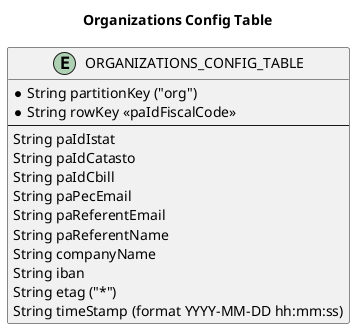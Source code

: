 @startuml Table

title Organizations Config Table

entity ORGANIZATIONS_CONFIG_TABLE {
  * String partitionKey ("org")
  * String rowKey <<paIdFiscalCode>>
  --
    String paIdIstat
    String paIdCatasto
    String paIdCbill
    String paPecEmail
    String paReferentEmail
    String paReferentName
    String companyName
    String iban
    String etag ("*")
    String timeStamp (format YYYY-MM-DD hh:mm:ss)
}

@enduml
